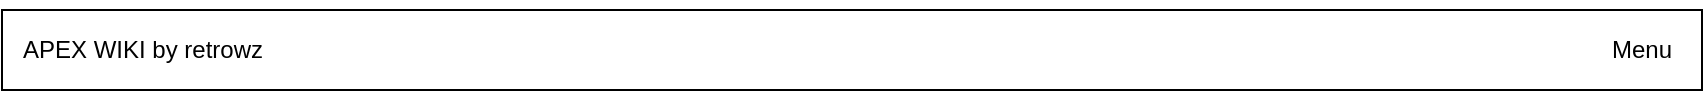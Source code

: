 <mxfile version="18.0.8" type="github">
  <diagram id="53hnsE5uCV1dhJbkJDx_" name="Page-1">
    <mxGraphModel dx="1422" dy="705" grid="1" gridSize="10" guides="1" tooltips="1" connect="1" arrows="1" fold="1" page="1" pageScale="1" pageWidth="850" pageHeight="1100" math="0" shadow="0">
      <root>
        <mxCell id="0" />
        <mxCell id="1" parent="0" />
        <mxCell id="FDCc68zR9kzrdLwON3WZ-1" value="" style="rounded=0;whiteSpace=wrap;html=1;" vertex="1" parent="1">
          <mxGeometry y="5" width="850" height="40" as="geometry" />
        </mxCell>
        <mxCell id="FDCc68zR9kzrdLwON3WZ-2" value="APEX WIKI by retrowz" style="text;html=1;align=center;verticalAlign=middle;resizable=0;points=[];autosize=1;strokeColor=none;fillColor=none;" vertex="1" parent="1">
          <mxGeometry y="15" width="140" height="20" as="geometry" />
        </mxCell>
        <mxCell id="FDCc68zR9kzrdLwON3WZ-4" value="Menu" style="text;html=1;strokeColor=none;fillColor=none;align=center;verticalAlign=middle;whiteSpace=wrap;rounded=0;" vertex="1" parent="1">
          <mxGeometry x="790" y="10" width="60" height="30" as="geometry" />
        </mxCell>
        <mxCell id="FDCc68zR9kzrdLwON3WZ-10" value="" style="shape=image;html=1;verticalAlign=top;verticalLabelPosition=bottom;labelBackgroundColor=#ffffff;imageAspect=0;aspect=fixed;image=https://cdn4.iconfinder.com/data/icons/basic-user-interface-2/512/User_Interface-03-128.png" vertex="1" parent="1">
          <mxGeometry x="770" width="50" height="50" as="geometry" />
        </mxCell>
      </root>
    </mxGraphModel>
  </diagram>
</mxfile>
